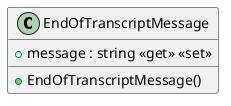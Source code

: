 @startuml
class EndOfTranscriptMessage {
    + EndOfTranscriptMessage()
    + message : string <<get>> <<set>>
}
@enduml
